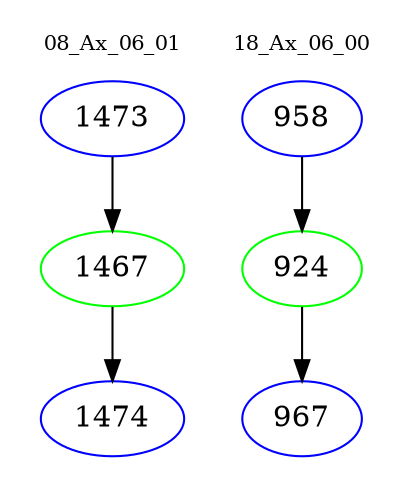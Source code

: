 digraph{
subgraph cluster_0 {
color = white
label = "08_Ax_06_01";
fontsize=10;
T0_1473 [label="1473", color="blue"]
T0_1473 -> T0_1467 [color="black"]
T0_1467 [label="1467", color="green"]
T0_1467 -> T0_1474 [color="black"]
T0_1474 [label="1474", color="blue"]
}
subgraph cluster_1 {
color = white
label = "18_Ax_06_00";
fontsize=10;
T1_958 [label="958", color="blue"]
T1_958 -> T1_924 [color="black"]
T1_924 [label="924", color="green"]
T1_924 -> T1_967 [color="black"]
T1_967 [label="967", color="blue"]
}
}
